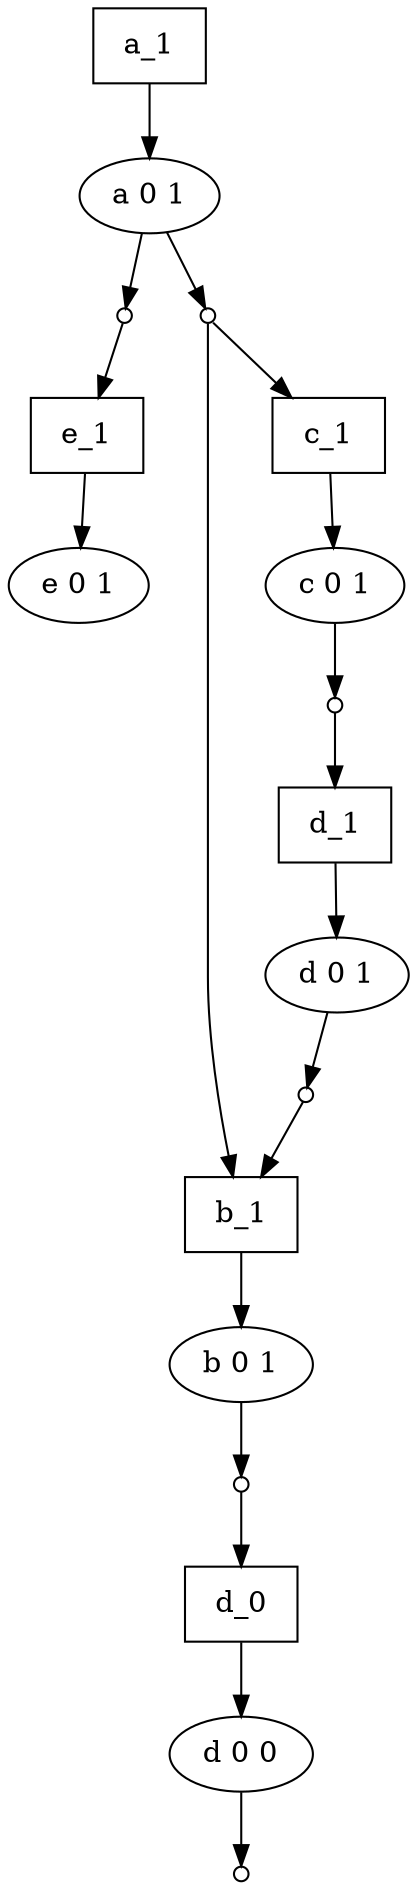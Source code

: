 digraph { 
a_1[shape=box];
a_1 -> O_a_0_1;

b_1[shape=box];
b_1 -> O_b_0_1;

c_1[shape=box];
c_1 -> O_c_0_1;

d_0[shape=box];
d_0 -> O_d_0_0;

d_1[shape=box];
d_1 -> O_d_0_1;

e_1[shape=box];
e_1 -> O_e_0_1;
O_a_0_1[label="a 0 1"];
pintsol1[label="",shape=circle,fixedsize=true,width=0.1,height=0.1];
O_a_0_1 -> pintsol1;
pintsol1 -> e_1;
pintsol2[label="",shape=circle,fixedsize=true,width=0.1,height=0.1];
O_a_0_1 -> pintsol2;
pintsol2 -> b_1;
pintsol2 -> c_1;

O_b_0_1[label="b 0 1"];
pintsol3[label="",shape=circle,fixedsize=true,width=0.1,height=0.1];
O_b_0_1 -> pintsol3;
pintsol3 -> d_0;

O_c_0_1[label="c 0 1"];
pintsol4[label="",shape=circle,fixedsize=true,width=0.1,height=0.1];
O_c_0_1 -> pintsol4;
pintsol4 -> d_1;

O_d_0_0[label="d 0 0"];
pintsol5[label="",shape=circle,fixedsize=true,width=0.1,height=0.1];
O_d_0_0 -> pintsol5;


O_d_0_1[label="d 0 1"];
pintsol6[label="",shape=circle,fixedsize=true,width=0.1,height=0.1];
O_d_0_1 -> pintsol6;
pintsol6 -> b_1;

O_e_0_1[label="e 0 1"];

}
